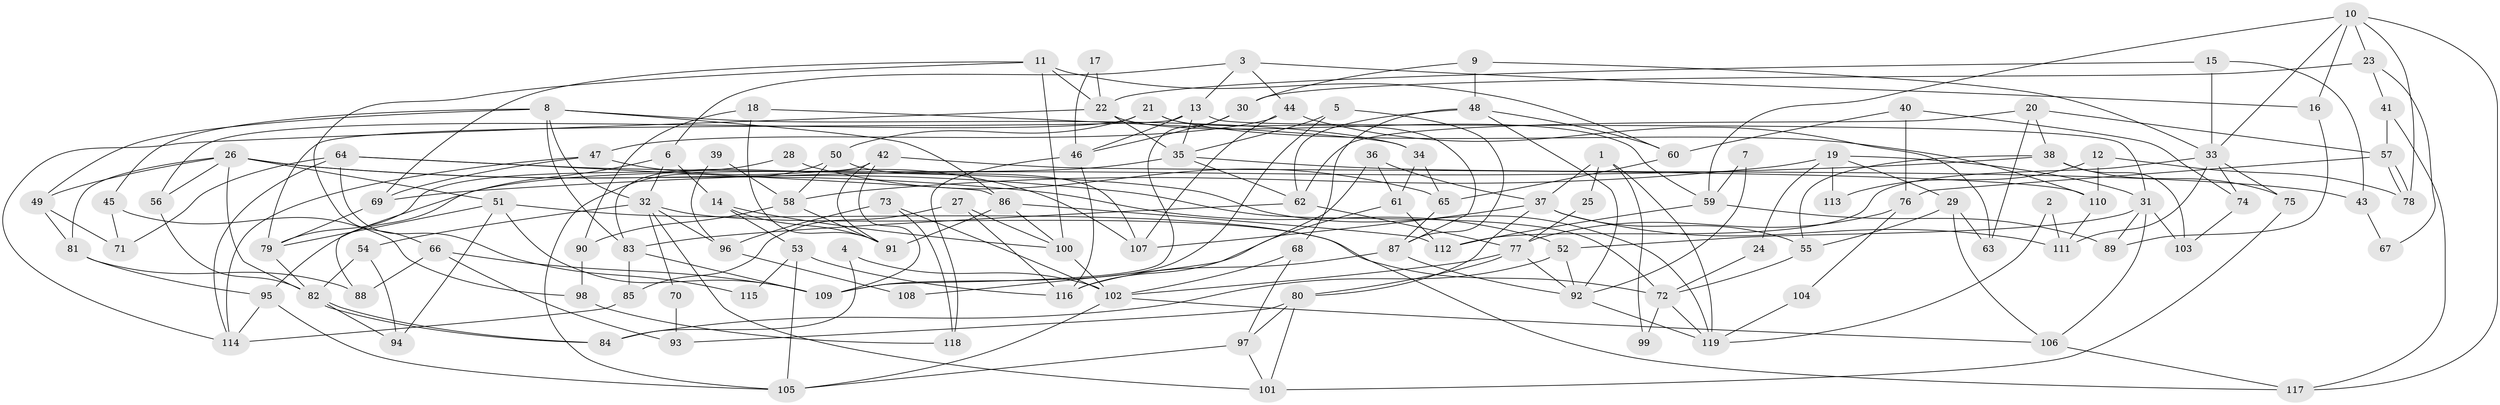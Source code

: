 // coarse degree distribution, {4: 0.18421052631578946, 7: 0.13157894736842105, 2: 0.10526315789473684, 6: 0.07894736842105263, 9: 0.02631578947368421, 5: 0.14473684210526316, 3: 0.19736842105263158, 8: 0.13157894736842105}
// Generated by graph-tools (version 1.1) at 2025/52/02/27/25 19:52:07]
// undirected, 119 vertices, 238 edges
graph export_dot {
graph [start="1"]
  node [color=gray90,style=filled];
  1;
  2;
  3;
  4;
  5;
  6;
  7;
  8;
  9;
  10;
  11;
  12;
  13;
  14;
  15;
  16;
  17;
  18;
  19;
  20;
  21;
  22;
  23;
  24;
  25;
  26;
  27;
  28;
  29;
  30;
  31;
  32;
  33;
  34;
  35;
  36;
  37;
  38;
  39;
  40;
  41;
  42;
  43;
  44;
  45;
  46;
  47;
  48;
  49;
  50;
  51;
  52;
  53;
  54;
  55;
  56;
  57;
  58;
  59;
  60;
  61;
  62;
  63;
  64;
  65;
  66;
  67;
  68;
  69;
  70;
  71;
  72;
  73;
  74;
  75;
  76;
  77;
  78;
  79;
  80;
  81;
  82;
  83;
  84;
  85;
  86;
  87;
  88;
  89;
  90;
  91;
  92;
  93;
  94;
  95;
  96;
  97;
  98;
  99;
  100;
  101;
  102;
  103;
  104;
  105;
  106;
  107;
  108;
  109;
  110;
  111;
  112;
  113;
  114;
  115;
  116;
  117;
  118;
  119;
  1 -- 119;
  1 -- 37;
  1 -- 25;
  1 -- 99;
  2 -- 111;
  2 -- 119;
  3 -- 44;
  3 -- 13;
  3 -- 6;
  3 -- 16;
  4 -- 102;
  4 -- 84;
  5 -- 87;
  5 -- 35;
  5 -- 109;
  6 -- 14;
  6 -- 32;
  6 -- 88;
  7 -- 92;
  7 -- 59;
  8 -- 32;
  8 -- 86;
  8 -- 34;
  8 -- 45;
  8 -- 49;
  8 -- 83;
  9 -- 33;
  9 -- 48;
  9 -- 30;
  10 -- 117;
  10 -- 33;
  10 -- 16;
  10 -- 23;
  10 -- 59;
  10 -- 78;
  11 -- 22;
  11 -- 60;
  11 -- 66;
  11 -- 69;
  11 -- 100;
  12 -- 78;
  12 -- 110;
  12 -- 113;
  13 -- 46;
  13 -- 35;
  13 -- 31;
  13 -- 79;
  14 -- 53;
  14 -- 100;
  14 -- 91;
  15 -- 33;
  15 -- 22;
  15 -- 43;
  16 -- 89;
  17 -- 22;
  17 -- 46;
  18 -- 34;
  18 -- 91;
  18 -- 90;
  19 -- 58;
  19 -- 29;
  19 -- 24;
  19 -- 31;
  19 -- 113;
  20 -- 57;
  20 -- 62;
  20 -- 38;
  20 -- 63;
  21 -- 56;
  21 -- 110;
  21 -- 50;
  21 -- 87;
  22 -- 59;
  22 -- 114;
  22 -- 35;
  23 -- 30;
  23 -- 41;
  23 -- 67;
  24 -- 72;
  25 -- 77;
  26 -- 72;
  26 -- 82;
  26 -- 49;
  26 -- 51;
  26 -- 52;
  26 -- 56;
  26 -- 81;
  27 -- 100;
  27 -- 85;
  27 -- 116;
  28 -- 79;
  28 -- 65;
  29 -- 55;
  29 -- 106;
  29 -- 63;
  30 -- 109;
  30 -- 46;
  31 -- 52;
  31 -- 89;
  31 -- 103;
  31 -- 106;
  32 -- 54;
  32 -- 70;
  32 -- 96;
  32 -- 101;
  32 -- 117;
  33 -- 112;
  33 -- 74;
  33 -- 75;
  33 -- 111;
  34 -- 61;
  34 -- 65;
  35 -- 62;
  35 -- 43;
  35 -- 95;
  36 -- 116;
  36 -- 37;
  36 -- 61;
  37 -- 55;
  37 -- 107;
  37 -- 80;
  37 -- 111;
  38 -- 69;
  38 -- 55;
  38 -- 75;
  38 -- 103;
  39 -- 96;
  39 -- 58;
  40 -- 76;
  40 -- 60;
  40 -- 74;
  41 -- 117;
  41 -- 57;
  42 -- 109;
  42 -- 83;
  42 -- 91;
  42 -- 110;
  43 -- 67;
  44 -- 47;
  44 -- 63;
  44 -- 107;
  45 -- 71;
  45 -- 98;
  46 -- 116;
  46 -- 118;
  47 -- 107;
  47 -- 69;
  47 -- 114;
  48 -- 62;
  48 -- 92;
  48 -- 60;
  48 -- 68;
  49 -- 71;
  49 -- 81;
  50 -- 105;
  50 -- 58;
  50 -- 107;
  51 -- 109;
  51 -- 72;
  51 -- 79;
  51 -- 94;
  52 -- 84;
  52 -- 92;
  53 -- 105;
  53 -- 116;
  53 -- 115;
  54 -- 94;
  54 -- 82;
  55 -- 72;
  56 -- 82;
  57 -- 78;
  57 -- 78;
  57 -- 76;
  58 -- 91;
  58 -- 90;
  59 -- 89;
  59 -- 112;
  60 -- 65;
  61 -- 112;
  61 -- 108;
  62 -- 77;
  62 -- 83;
  64 -- 86;
  64 -- 114;
  64 -- 71;
  64 -- 115;
  64 -- 119;
  65 -- 87;
  66 -- 88;
  66 -- 93;
  66 -- 109;
  68 -- 97;
  68 -- 102;
  69 -- 79;
  70 -- 93;
  72 -- 119;
  72 -- 99;
  73 -- 102;
  73 -- 118;
  73 -- 96;
  74 -- 103;
  75 -- 101;
  76 -- 77;
  76 -- 104;
  77 -- 102;
  77 -- 80;
  77 -- 92;
  79 -- 82;
  80 -- 101;
  80 -- 93;
  80 -- 97;
  81 -- 88;
  81 -- 95;
  82 -- 84;
  82 -- 84;
  82 -- 94;
  83 -- 109;
  83 -- 85;
  85 -- 114;
  86 -- 100;
  86 -- 91;
  86 -- 112;
  87 -- 92;
  87 -- 116;
  90 -- 98;
  92 -- 119;
  95 -- 105;
  95 -- 114;
  96 -- 108;
  97 -- 101;
  97 -- 105;
  98 -- 118;
  100 -- 102;
  102 -- 105;
  102 -- 106;
  104 -- 119;
  106 -- 117;
  110 -- 111;
}
